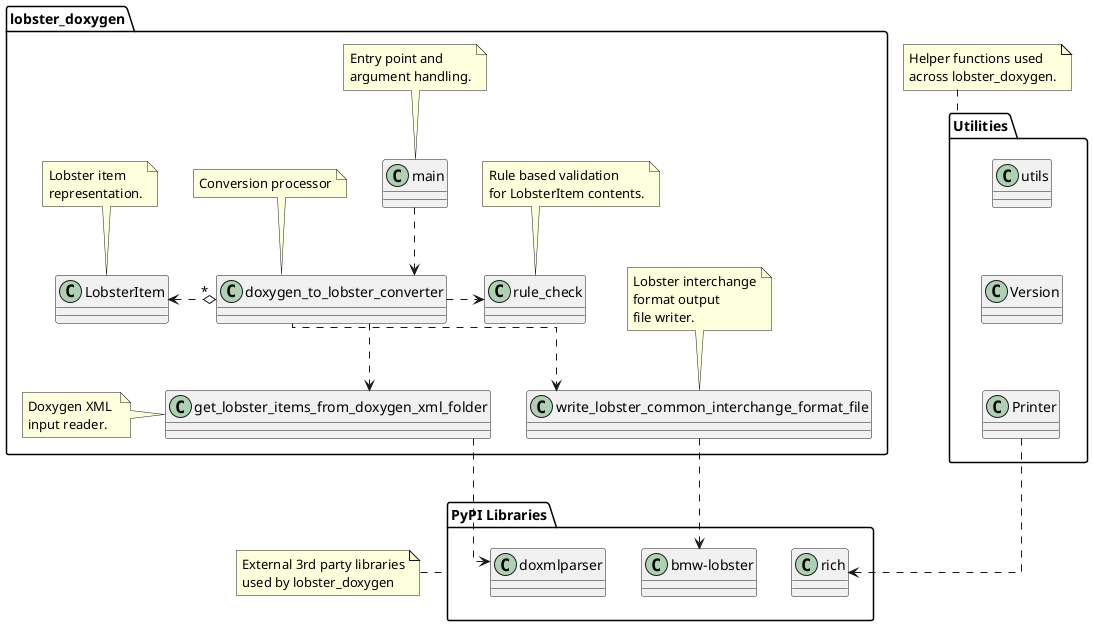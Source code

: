 @startuml class_diagram
skinparam linetype ortho

package "PyPI Libraries" {
    class bmw-lobster     
    class doxmlparser 
    class rich 
}

note left of "PyPI Libraries"
    External 3rd party libraries
    used by lobster_doxygen
end note

package lobster_doxygen {
    class main {

    } 

    note top of main
        Entry point and
        argument handling.
    end note

    class "doxygen_to_lobster_converter" as converter {
    }

    note top of converter
        Conversion processor
    end note

    class "write_lobster_common_interchange_format_file" as writer {

    }

    note top of writer
        Lobster interchange
        format output
        file writer.
    end note

    class "get_lobster_items_from_doxygen_xml_folder" as reader {
    }


    note left of reader
        Doxygen XML 
        input reader.
    end note
    class "rule_check" as checker{

    }

    note top of checker
        Rule based validation
        for LobsterItem contents.
    end note

    class LobsterItem {

    }

        note top of LobsterItem
        Lobster item
        representation.
    end note

}

package Utilities {
 
    class Printer    
    class Version     
    class utils 
    
    utils .d[hidden].> Version
    Version .d[hidden].> Printer
}

note top of Utilities
    Helper functions used
    across lobster_doxygen.
end note


main .d.> converter
converter .d.> reader
converter .d.> writer
converter .r.> checker
converter "*" o.l.> LobsterItem 

reader .d.> doxmlparser
writer .d.> "bmw-lobster"

Printer .d.> rich

@enduml